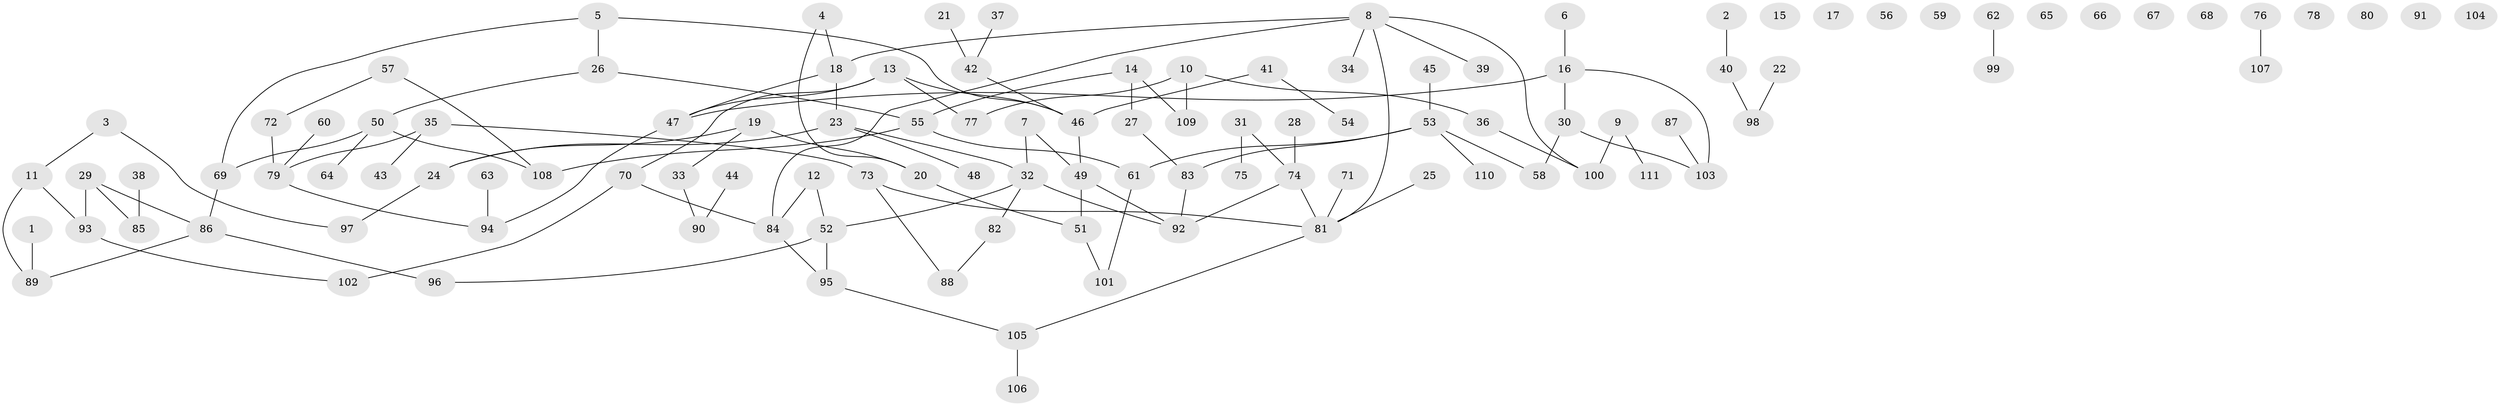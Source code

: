// coarse degree distribution, {1: 0.30303030303030304, 2: 0.13636363636363635, 8: 0.015151515151515152, 3: 0.15151515151515152, 5: 0.030303030303030304, 13: 0.015151515151515152, 4: 0.12121212121212122, 7: 0.015151515151515152, 0: 0.19696969696969696, 6: 0.015151515151515152}
// Generated by graph-tools (version 1.1) at 2025/16/03/04/25 18:16:33]
// undirected, 111 vertices, 120 edges
graph export_dot {
graph [start="1"]
  node [color=gray90,style=filled];
  1;
  2;
  3;
  4;
  5;
  6;
  7;
  8;
  9;
  10;
  11;
  12;
  13;
  14;
  15;
  16;
  17;
  18;
  19;
  20;
  21;
  22;
  23;
  24;
  25;
  26;
  27;
  28;
  29;
  30;
  31;
  32;
  33;
  34;
  35;
  36;
  37;
  38;
  39;
  40;
  41;
  42;
  43;
  44;
  45;
  46;
  47;
  48;
  49;
  50;
  51;
  52;
  53;
  54;
  55;
  56;
  57;
  58;
  59;
  60;
  61;
  62;
  63;
  64;
  65;
  66;
  67;
  68;
  69;
  70;
  71;
  72;
  73;
  74;
  75;
  76;
  77;
  78;
  79;
  80;
  81;
  82;
  83;
  84;
  85;
  86;
  87;
  88;
  89;
  90;
  91;
  92;
  93;
  94;
  95;
  96;
  97;
  98;
  99;
  100;
  101;
  102;
  103;
  104;
  105;
  106;
  107;
  108;
  109;
  110;
  111;
  1 -- 89;
  2 -- 40;
  3 -- 11;
  3 -- 97;
  4 -- 18;
  4 -- 20;
  5 -- 26;
  5 -- 46;
  5 -- 69;
  6 -- 16;
  7 -- 32;
  7 -- 49;
  8 -- 18;
  8 -- 34;
  8 -- 39;
  8 -- 81;
  8 -- 84;
  8 -- 100;
  9 -- 100;
  9 -- 111;
  10 -- 36;
  10 -- 77;
  10 -- 109;
  11 -- 89;
  11 -- 93;
  12 -- 52;
  12 -- 84;
  13 -- 46;
  13 -- 47;
  13 -- 70;
  13 -- 77;
  14 -- 27;
  14 -- 55;
  14 -- 109;
  16 -- 30;
  16 -- 47;
  16 -- 103;
  18 -- 23;
  18 -- 47;
  19 -- 20;
  19 -- 24;
  19 -- 33;
  20 -- 51;
  21 -- 42;
  22 -- 98;
  23 -- 24;
  23 -- 32;
  23 -- 48;
  24 -- 97;
  25 -- 81;
  26 -- 50;
  26 -- 55;
  27 -- 83;
  28 -- 74;
  29 -- 85;
  29 -- 86;
  29 -- 93;
  30 -- 58;
  30 -- 103;
  31 -- 74;
  31 -- 75;
  32 -- 52;
  32 -- 82;
  32 -- 92;
  33 -- 90;
  35 -- 43;
  35 -- 73;
  35 -- 79;
  36 -- 100;
  37 -- 42;
  38 -- 85;
  40 -- 98;
  41 -- 46;
  41 -- 54;
  42 -- 46;
  44 -- 90;
  45 -- 53;
  46 -- 49;
  47 -- 94;
  49 -- 51;
  49 -- 92;
  50 -- 64;
  50 -- 69;
  50 -- 108;
  51 -- 101;
  52 -- 95;
  52 -- 96;
  53 -- 58;
  53 -- 61;
  53 -- 83;
  53 -- 110;
  55 -- 61;
  55 -- 108;
  57 -- 72;
  57 -- 108;
  60 -- 79;
  61 -- 101;
  62 -- 99;
  63 -- 94;
  69 -- 86;
  70 -- 84;
  70 -- 102;
  71 -- 81;
  72 -- 79;
  73 -- 81;
  73 -- 88;
  74 -- 81;
  74 -- 92;
  76 -- 107;
  79 -- 94;
  81 -- 105;
  82 -- 88;
  83 -- 92;
  84 -- 95;
  86 -- 89;
  86 -- 96;
  87 -- 103;
  93 -- 102;
  95 -- 105;
  105 -- 106;
}
